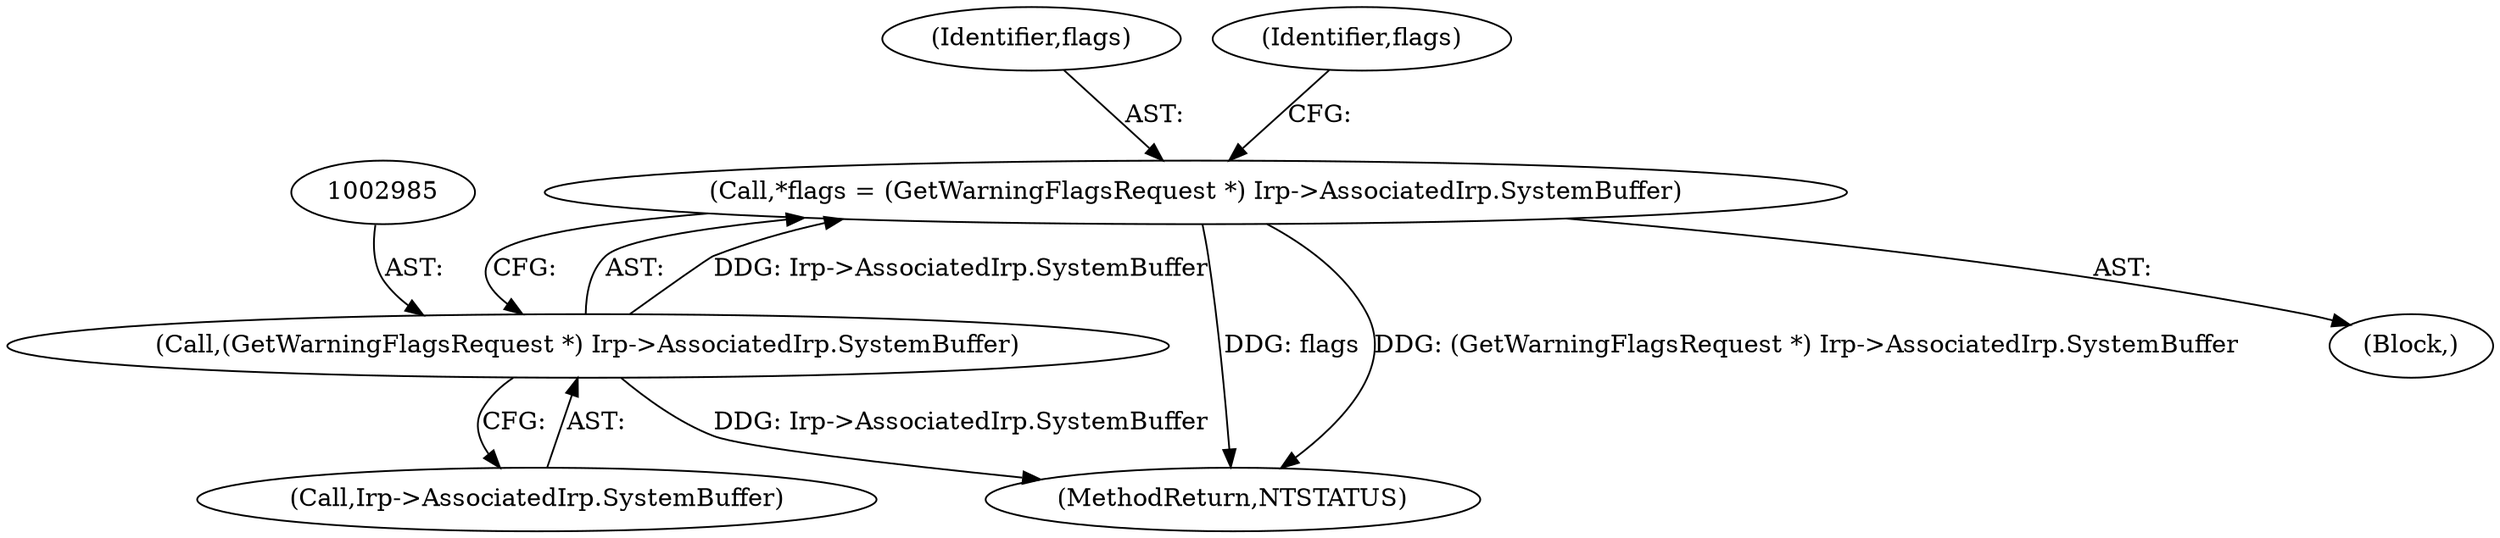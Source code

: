 digraph "0_VeraCrypt_f30f9339c9a0b9bbcc6f5ad38804af39db1f479e@pointer" {
"1002982" [label="(Call,*flags = (GetWarningFlagsRequest *) Irp->AssociatedIrp.SystemBuffer)"];
"1002984" [label="(Call,(GetWarningFlagsRequest *) Irp->AssociatedIrp.SystemBuffer)"];
"1002983" [label="(Identifier,flags)"];
"1002984" [label="(Call,(GetWarningFlagsRequest *) Irp->AssociatedIrp.SystemBuffer)"];
"1003200" [label="(MethodReturn,NTSTATUS)"];
"1002986" [label="(Call,Irp->AssociatedIrp.SystemBuffer)"];
"1002993" [label="(Identifier,flags)"];
"1002980" [label="(Block,)"];
"1002982" [label="(Call,*flags = (GetWarningFlagsRequest *) Irp->AssociatedIrp.SystemBuffer)"];
"1002982" -> "1002980"  [label="AST: "];
"1002982" -> "1002984"  [label="CFG: "];
"1002983" -> "1002982"  [label="AST: "];
"1002984" -> "1002982"  [label="AST: "];
"1002993" -> "1002982"  [label="CFG: "];
"1002982" -> "1003200"  [label="DDG: flags"];
"1002982" -> "1003200"  [label="DDG: (GetWarningFlagsRequest *) Irp->AssociatedIrp.SystemBuffer"];
"1002984" -> "1002982"  [label="DDG: Irp->AssociatedIrp.SystemBuffer"];
"1002984" -> "1002986"  [label="CFG: "];
"1002985" -> "1002984"  [label="AST: "];
"1002986" -> "1002984"  [label="AST: "];
"1002984" -> "1003200"  [label="DDG: Irp->AssociatedIrp.SystemBuffer"];
}
